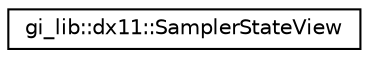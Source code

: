 digraph "Graphical Class Hierarchy"
{
  edge [fontname="Helvetica",fontsize="10",labelfontname="Helvetica",labelfontsize="10"];
  node [fontname="Helvetica",fontsize="10",shape=record];
  rankdir="LR";
  Node1 [label="gi_lib::dx11::SamplerStateView",height=0.2,width=0.4,color="black", fillcolor="white", style="filled",URL="$classgi__lib_1_1dx11_1_1_sampler_state_view.html",tooltip="Wraps an samplers state with a resource. "];
}
